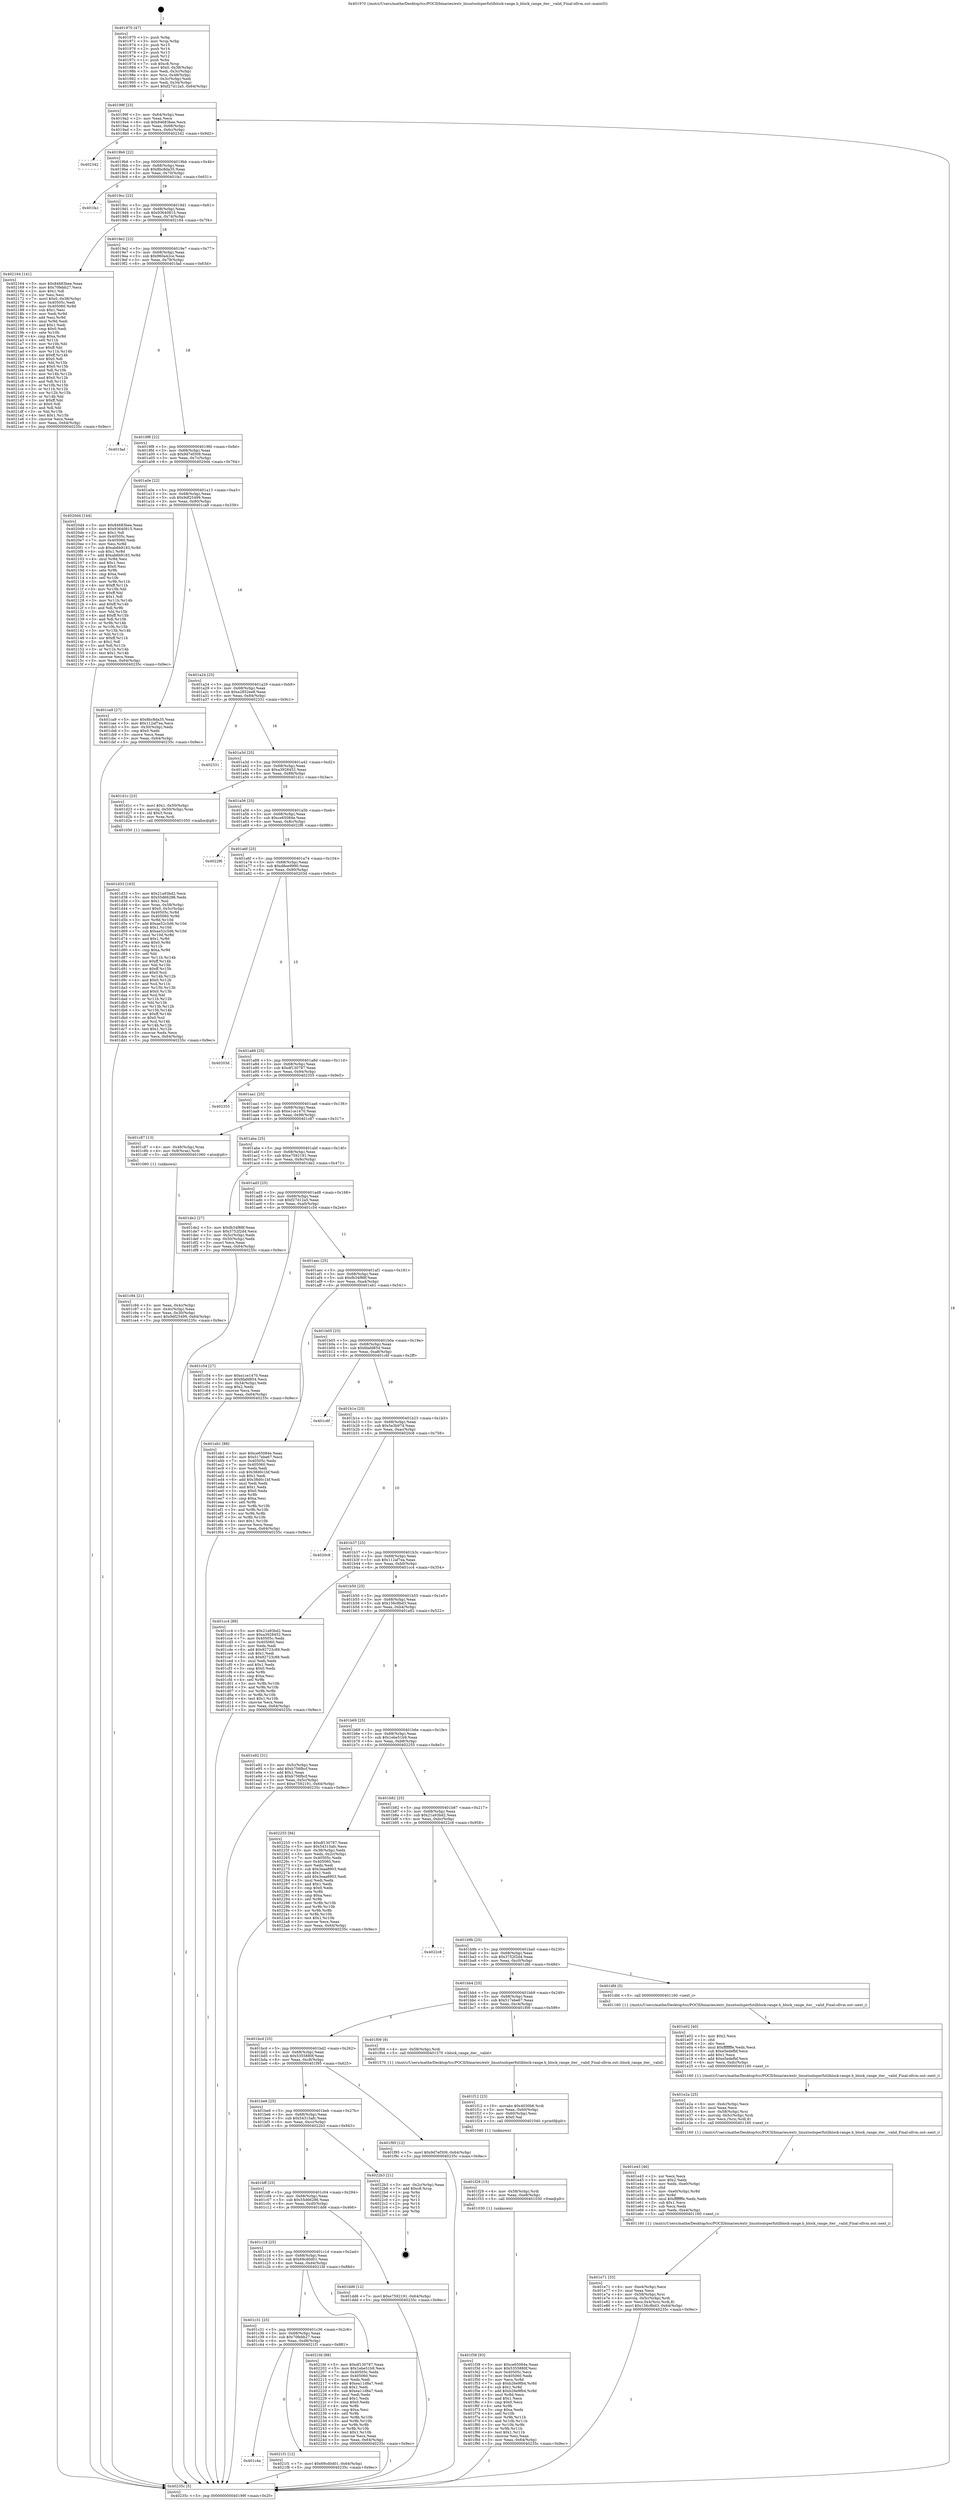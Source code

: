 digraph "0x401970" {
  label = "0x401970 (/mnt/c/Users/mathe/Desktop/tcc/POCII/binaries/extr_linuxtoolsperfutilblock-range.h_block_range_iter__valid_Final-ollvm.out::main(0))"
  labelloc = "t"
  node[shape=record]

  Entry [label="",width=0.3,height=0.3,shape=circle,fillcolor=black,style=filled]
  "0x40199f" [label="{
     0x40199f [23]\l
     | [instrs]\l
     &nbsp;&nbsp;0x40199f \<+3\>: mov -0x64(%rbp),%eax\l
     &nbsp;&nbsp;0x4019a2 \<+2\>: mov %eax,%ecx\l
     &nbsp;&nbsp;0x4019a4 \<+6\>: sub $0x84683bee,%ecx\l
     &nbsp;&nbsp;0x4019aa \<+3\>: mov %eax,-0x68(%rbp)\l
     &nbsp;&nbsp;0x4019ad \<+3\>: mov %ecx,-0x6c(%rbp)\l
     &nbsp;&nbsp;0x4019b0 \<+6\>: je 0000000000402342 \<main+0x9d2\>\l
  }"]
  "0x402342" [label="{
     0x402342\l
  }", style=dashed]
  "0x4019b6" [label="{
     0x4019b6 [22]\l
     | [instrs]\l
     &nbsp;&nbsp;0x4019b6 \<+5\>: jmp 00000000004019bb \<main+0x4b\>\l
     &nbsp;&nbsp;0x4019bb \<+3\>: mov -0x68(%rbp),%eax\l
     &nbsp;&nbsp;0x4019be \<+5\>: sub $0x8bc8da35,%eax\l
     &nbsp;&nbsp;0x4019c3 \<+3\>: mov %eax,-0x70(%rbp)\l
     &nbsp;&nbsp;0x4019c6 \<+6\>: je 0000000000401fa1 \<main+0x631\>\l
  }"]
  Exit [label="",width=0.3,height=0.3,shape=circle,fillcolor=black,style=filled,peripheries=2]
  "0x401fa1" [label="{
     0x401fa1\l
  }", style=dashed]
  "0x4019cc" [label="{
     0x4019cc [22]\l
     | [instrs]\l
     &nbsp;&nbsp;0x4019cc \<+5\>: jmp 00000000004019d1 \<main+0x61\>\l
     &nbsp;&nbsp;0x4019d1 \<+3\>: mov -0x68(%rbp),%eax\l
     &nbsp;&nbsp;0x4019d4 \<+5\>: sub $0x93640815,%eax\l
     &nbsp;&nbsp;0x4019d9 \<+3\>: mov %eax,-0x74(%rbp)\l
     &nbsp;&nbsp;0x4019dc \<+6\>: je 0000000000402164 \<main+0x7f4\>\l
  }"]
  "0x401c4a" [label="{
     0x401c4a\l
  }", style=dashed]
  "0x402164" [label="{
     0x402164 [141]\l
     | [instrs]\l
     &nbsp;&nbsp;0x402164 \<+5\>: mov $0x84683bee,%eax\l
     &nbsp;&nbsp;0x402169 \<+5\>: mov $0x70febb27,%ecx\l
     &nbsp;&nbsp;0x40216e \<+2\>: mov $0x1,%dl\l
     &nbsp;&nbsp;0x402170 \<+2\>: xor %esi,%esi\l
     &nbsp;&nbsp;0x402172 \<+7\>: movl $0x0,-0x38(%rbp)\l
     &nbsp;&nbsp;0x402179 \<+7\>: mov 0x40505c,%edi\l
     &nbsp;&nbsp;0x402180 \<+8\>: mov 0x405060,%r8d\l
     &nbsp;&nbsp;0x402188 \<+3\>: sub $0x1,%esi\l
     &nbsp;&nbsp;0x40218b \<+3\>: mov %edi,%r9d\l
     &nbsp;&nbsp;0x40218e \<+3\>: add %esi,%r9d\l
     &nbsp;&nbsp;0x402191 \<+4\>: imul %r9d,%edi\l
     &nbsp;&nbsp;0x402195 \<+3\>: and $0x1,%edi\l
     &nbsp;&nbsp;0x402198 \<+3\>: cmp $0x0,%edi\l
     &nbsp;&nbsp;0x40219b \<+4\>: sete %r10b\l
     &nbsp;&nbsp;0x40219f \<+4\>: cmp $0xa,%r8d\l
     &nbsp;&nbsp;0x4021a3 \<+4\>: setl %r11b\l
     &nbsp;&nbsp;0x4021a7 \<+3\>: mov %r10b,%bl\l
     &nbsp;&nbsp;0x4021aa \<+3\>: xor $0xff,%bl\l
     &nbsp;&nbsp;0x4021ad \<+3\>: mov %r11b,%r14b\l
     &nbsp;&nbsp;0x4021b0 \<+4\>: xor $0xff,%r14b\l
     &nbsp;&nbsp;0x4021b4 \<+3\>: xor $0x0,%dl\l
     &nbsp;&nbsp;0x4021b7 \<+3\>: mov %bl,%r15b\l
     &nbsp;&nbsp;0x4021ba \<+4\>: and $0x0,%r15b\l
     &nbsp;&nbsp;0x4021be \<+3\>: and %dl,%r10b\l
     &nbsp;&nbsp;0x4021c1 \<+3\>: mov %r14b,%r12b\l
     &nbsp;&nbsp;0x4021c4 \<+4\>: and $0x0,%r12b\l
     &nbsp;&nbsp;0x4021c8 \<+3\>: and %dl,%r11b\l
     &nbsp;&nbsp;0x4021cb \<+3\>: or %r10b,%r15b\l
     &nbsp;&nbsp;0x4021ce \<+3\>: or %r11b,%r12b\l
     &nbsp;&nbsp;0x4021d1 \<+3\>: xor %r12b,%r15b\l
     &nbsp;&nbsp;0x4021d4 \<+3\>: or %r14b,%bl\l
     &nbsp;&nbsp;0x4021d7 \<+3\>: xor $0xff,%bl\l
     &nbsp;&nbsp;0x4021da \<+3\>: or $0x0,%dl\l
     &nbsp;&nbsp;0x4021dd \<+2\>: and %dl,%bl\l
     &nbsp;&nbsp;0x4021df \<+3\>: or %bl,%r15b\l
     &nbsp;&nbsp;0x4021e2 \<+4\>: test $0x1,%r15b\l
     &nbsp;&nbsp;0x4021e6 \<+3\>: cmovne %ecx,%eax\l
     &nbsp;&nbsp;0x4021e9 \<+3\>: mov %eax,-0x64(%rbp)\l
     &nbsp;&nbsp;0x4021ec \<+5\>: jmp 000000000040235c \<main+0x9ec\>\l
  }"]
  "0x4019e2" [label="{
     0x4019e2 [22]\l
     | [instrs]\l
     &nbsp;&nbsp;0x4019e2 \<+5\>: jmp 00000000004019e7 \<main+0x77\>\l
     &nbsp;&nbsp;0x4019e7 \<+3\>: mov -0x68(%rbp),%eax\l
     &nbsp;&nbsp;0x4019ea \<+5\>: sub $0x960a42ce,%eax\l
     &nbsp;&nbsp;0x4019ef \<+3\>: mov %eax,-0x78(%rbp)\l
     &nbsp;&nbsp;0x4019f2 \<+6\>: je 0000000000401fad \<main+0x63d\>\l
  }"]
  "0x4021f1" [label="{
     0x4021f1 [12]\l
     | [instrs]\l
     &nbsp;&nbsp;0x4021f1 \<+7\>: movl $0x69cd0d01,-0x64(%rbp)\l
     &nbsp;&nbsp;0x4021f8 \<+5\>: jmp 000000000040235c \<main+0x9ec\>\l
  }"]
  "0x401fad" [label="{
     0x401fad\l
  }", style=dashed]
  "0x4019f8" [label="{
     0x4019f8 [22]\l
     | [instrs]\l
     &nbsp;&nbsp;0x4019f8 \<+5\>: jmp 00000000004019fd \<main+0x8d\>\l
     &nbsp;&nbsp;0x4019fd \<+3\>: mov -0x68(%rbp),%eax\l
     &nbsp;&nbsp;0x401a00 \<+5\>: sub $0x9d7ef309,%eax\l
     &nbsp;&nbsp;0x401a05 \<+3\>: mov %eax,-0x7c(%rbp)\l
     &nbsp;&nbsp;0x401a08 \<+6\>: je 00000000004020d4 \<main+0x764\>\l
  }"]
  "0x401c31" [label="{
     0x401c31 [25]\l
     | [instrs]\l
     &nbsp;&nbsp;0x401c31 \<+5\>: jmp 0000000000401c36 \<main+0x2c6\>\l
     &nbsp;&nbsp;0x401c36 \<+3\>: mov -0x68(%rbp),%eax\l
     &nbsp;&nbsp;0x401c39 \<+5\>: sub $0x70febb27,%eax\l
     &nbsp;&nbsp;0x401c3e \<+6\>: mov %eax,-0xd8(%rbp)\l
     &nbsp;&nbsp;0x401c44 \<+6\>: je 00000000004021f1 \<main+0x881\>\l
  }"]
  "0x4020d4" [label="{
     0x4020d4 [144]\l
     | [instrs]\l
     &nbsp;&nbsp;0x4020d4 \<+5\>: mov $0x84683bee,%eax\l
     &nbsp;&nbsp;0x4020d9 \<+5\>: mov $0x93640815,%ecx\l
     &nbsp;&nbsp;0x4020de \<+2\>: mov $0x1,%dl\l
     &nbsp;&nbsp;0x4020e0 \<+7\>: mov 0x40505c,%esi\l
     &nbsp;&nbsp;0x4020e7 \<+7\>: mov 0x405060,%edi\l
     &nbsp;&nbsp;0x4020ee \<+3\>: mov %esi,%r8d\l
     &nbsp;&nbsp;0x4020f1 \<+7\>: sub $0xab6b9183,%r8d\l
     &nbsp;&nbsp;0x4020f8 \<+4\>: sub $0x1,%r8d\l
     &nbsp;&nbsp;0x4020fc \<+7\>: add $0xab6b9183,%r8d\l
     &nbsp;&nbsp;0x402103 \<+4\>: imul %r8d,%esi\l
     &nbsp;&nbsp;0x402107 \<+3\>: and $0x1,%esi\l
     &nbsp;&nbsp;0x40210a \<+3\>: cmp $0x0,%esi\l
     &nbsp;&nbsp;0x40210d \<+4\>: sete %r9b\l
     &nbsp;&nbsp;0x402111 \<+3\>: cmp $0xa,%edi\l
     &nbsp;&nbsp;0x402114 \<+4\>: setl %r10b\l
     &nbsp;&nbsp;0x402118 \<+3\>: mov %r9b,%r11b\l
     &nbsp;&nbsp;0x40211b \<+4\>: xor $0xff,%r11b\l
     &nbsp;&nbsp;0x40211f \<+3\>: mov %r10b,%bl\l
     &nbsp;&nbsp;0x402122 \<+3\>: xor $0xff,%bl\l
     &nbsp;&nbsp;0x402125 \<+3\>: xor $0x1,%dl\l
     &nbsp;&nbsp;0x402128 \<+3\>: mov %r11b,%r14b\l
     &nbsp;&nbsp;0x40212b \<+4\>: and $0xff,%r14b\l
     &nbsp;&nbsp;0x40212f \<+3\>: and %dl,%r9b\l
     &nbsp;&nbsp;0x402132 \<+3\>: mov %bl,%r15b\l
     &nbsp;&nbsp;0x402135 \<+4\>: and $0xff,%r15b\l
     &nbsp;&nbsp;0x402139 \<+3\>: and %dl,%r10b\l
     &nbsp;&nbsp;0x40213c \<+3\>: or %r9b,%r14b\l
     &nbsp;&nbsp;0x40213f \<+3\>: or %r10b,%r15b\l
     &nbsp;&nbsp;0x402142 \<+3\>: xor %r15b,%r14b\l
     &nbsp;&nbsp;0x402145 \<+3\>: or %bl,%r11b\l
     &nbsp;&nbsp;0x402148 \<+4\>: xor $0xff,%r11b\l
     &nbsp;&nbsp;0x40214c \<+3\>: or $0x1,%dl\l
     &nbsp;&nbsp;0x40214f \<+3\>: and %dl,%r11b\l
     &nbsp;&nbsp;0x402152 \<+3\>: or %r11b,%r14b\l
     &nbsp;&nbsp;0x402155 \<+4\>: test $0x1,%r14b\l
     &nbsp;&nbsp;0x402159 \<+3\>: cmovne %ecx,%eax\l
     &nbsp;&nbsp;0x40215c \<+3\>: mov %eax,-0x64(%rbp)\l
     &nbsp;&nbsp;0x40215f \<+5\>: jmp 000000000040235c \<main+0x9ec\>\l
  }"]
  "0x401a0e" [label="{
     0x401a0e [22]\l
     | [instrs]\l
     &nbsp;&nbsp;0x401a0e \<+5\>: jmp 0000000000401a13 \<main+0xa3\>\l
     &nbsp;&nbsp;0x401a13 \<+3\>: mov -0x68(%rbp),%eax\l
     &nbsp;&nbsp;0x401a16 \<+5\>: sub $0x9df25499,%eax\l
     &nbsp;&nbsp;0x401a1b \<+3\>: mov %eax,-0x80(%rbp)\l
     &nbsp;&nbsp;0x401a1e \<+6\>: je 0000000000401ca9 \<main+0x339\>\l
  }"]
  "0x4021fd" [label="{
     0x4021fd [88]\l
     | [instrs]\l
     &nbsp;&nbsp;0x4021fd \<+5\>: mov $0xdf130787,%eax\l
     &nbsp;&nbsp;0x402202 \<+5\>: mov $0x1ebe51b9,%ecx\l
     &nbsp;&nbsp;0x402207 \<+7\>: mov 0x40505c,%edx\l
     &nbsp;&nbsp;0x40220e \<+7\>: mov 0x405060,%esi\l
     &nbsp;&nbsp;0x402215 \<+2\>: mov %edx,%edi\l
     &nbsp;&nbsp;0x402217 \<+6\>: add $0xea11d8a7,%edi\l
     &nbsp;&nbsp;0x40221d \<+3\>: sub $0x1,%edi\l
     &nbsp;&nbsp;0x402220 \<+6\>: sub $0xea11d8a7,%edi\l
     &nbsp;&nbsp;0x402226 \<+3\>: imul %edi,%edx\l
     &nbsp;&nbsp;0x402229 \<+3\>: and $0x1,%edx\l
     &nbsp;&nbsp;0x40222c \<+3\>: cmp $0x0,%edx\l
     &nbsp;&nbsp;0x40222f \<+4\>: sete %r8b\l
     &nbsp;&nbsp;0x402233 \<+3\>: cmp $0xa,%esi\l
     &nbsp;&nbsp;0x402236 \<+4\>: setl %r9b\l
     &nbsp;&nbsp;0x40223a \<+3\>: mov %r8b,%r10b\l
     &nbsp;&nbsp;0x40223d \<+3\>: and %r9b,%r10b\l
     &nbsp;&nbsp;0x402240 \<+3\>: xor %r9b,%r8b\l
     &nbsp;&nbsp;0x402243 \<+3\>: or %r8b,%r10b\l
     &nbsp;&nbsp;0x402246 \<+4\>: test $0x1,%r10b\l
     &nbsp;&nbsp;0x40224a \<+3\>: cmovne %ecx,%eax\l
     &nbsp;&nbsp;0x40224d \<+3\>: mov %eax,-0x64(%rbp)\l
     &nbsp;&nbsp;0x402250 \<+5\>: jmp 000000000040235c \<main+0x9ec\>\l
  }"]
  "0x401ca9" [label="{
     0x401ca9 [27]\l
     | [instrs]\l
     &nbsp;&nbsp;0x401ca9 \<+5\>: mov $0x8bc8da35,%eax\l
     &nbsp;&nbsp;0x401cae \<+5\>: mov $0x112af7ea,%ecx\l
     &nbsp;&nbsp;0x401cb3 \<+3\>: mov -0x30(%rbp),%edx\l
     &nbsp;&nbsp;0x401cb6 \<+3\>: cmp $0x0,%edx\l
     &nbsp;&nbsp;0x401cb9 \<+3\>: cmove %ecx,%eax\l
     &nbsp;&nbsp;0x401cbc \<+3\>: mov %eax,-0x64(%rbp)\l
     &nbsp;&nbsp;0x401cbf \<+5\>: jmp 000000000040235c \<main+0x9ec\>\l
  }"]
  "0x401a24" [label="{
     0x401a24 [25]\l
     | [instrs]\l
     &nbsp;&nbsp;0x401a24 \<+5\>: jmp 0000000000401a29 \<main+0xb9\>\l
     &nbsp;&nbsp;0x401a29 \<+3\>: mov -0x68(%rbp),%eax\l
     &nbsp;&nbsp;0x401a2c \<+5\>: sub $0xa2852ee8,%eax\l
     &nbsp;&nbsp;0x401a31 \<+6\>: mov %eax,-0x84(%rbp)\l
     &nbsp;&nbsp;0x401a37 \<+6\>: je 0000000000402331 \<main+0x9c1\>\l
  }"]
  "0x401f38" [label="{
     0x401f38 [93]\l
     | [instrs]\l
     &nbsp;&nbsp;0x401f38 \<+5\>: mov $0xce65084e,%eax\l
     &nbsp;&nbsp;0x401f3d \<+5\>: mov $0x5355880f,%esi\l
     &nbsp;&nbsp;0x401f42 \<+7\>: mov 0x40505c,%ecx\l
     &nbsp;&nbsp;0x401f49 \<+7\>: mov 0x405060,%edx\l
     &nbsp;&nbsp;0x401f50 \<+3\>: mov %ecx,%r8d\l
     &nbsp;&nbsp;0x401f53 \<+7\>: sub $0xb26e9fb4,%r8d\l
     &nbsp;&nbsp;0x401f5a \<+4\>: sub $0x1,%r8d\l
     &nbsp;&nbsp;0x401f5e \<+7\>: add $0xb26e9fb4,%r8d\l
     &nbsp;&nbsp;0x401f65 \<+4\>: imul %r8d,%ecx\l
     &nbsp;&nbsp;0x401f69 \<+3\>: and $0x1,%ecx\l
     &nbsp;&nbsp;0x401f6c \<+3\>: cmp $0x0,%ecx\l
     &nbsp;&nbsp;0x401f6f \<+4\>: sete %r9b\l
     &nbsp;&nbsp;0x401f73 \<+3\>: cmp $0xa,%edx\l
     &nbsp;&nbsp;0x401f76 \<+4\>: setl %r10b\l
     &nbsp;&nbsp;0x401f7a \<+3\>: mov %r9b,%r11b\l
     &nbsp;&nbsp;0x401f7d \<+3\>: and %r10b,%r11b\l
     &nbsp;&nbsp;0x401f80 \<+3\>: xor %r10b,%r9b\l
     &nbsp;&nbsp;0x401f83 \<+3\>: or %r9b,%r11b\l
     &nbsp;&nbsp;0x401f86 \<+4\>: test $0x1,%r11b\l
     &nbsp;&nbsp;0x401f8a \<+3\>: cmovne %esi,%eax\l
     &nbsp;&nbsp;0x401f8d \<+3\>: mov %eax,-0x64(%rbp)\l
     &nbsp;&nbsp;0x401f90 \<+5\>: jmp 000000000040235c \<main+0x9ec\>\l
  }"]
  "0x402331" [label="{
     0x402331\l
  }", style=dashed]
  "0x401a3d" [label="{
     0x401a3d [25]\l
     | [instrs]\l
     &nbsp;&nbsp;0x401a3d \<+5\>: jmp 0000000000401a42 \<main+0xd2\>\l
     &nbsp;&nbsp;0x401a42 \<+3\>: mov -0x68(%rbp),%eax\l
     &nbsp;&nbsp;0x401a45 \<+5\>: sub $0xa3928452,%eax\l
     &nbsp;&nbsp;0x401a4a \<+6\>: mov %eax,-0x88(%rbp)\l
     &nbsp;&nbsp;0x401a50 \<+6\>: je 0000000000401d1c \<main+0x3ac\>\l
  }"]
  "0x401f29" [label="{
     0x401f29 [15]\l
     | [instrs]\l
     &nbsp;&nbsp;0x401f29 \<+4\>: mov -0x58(%rbp),%rdi\l
     &nbsp;&nbsp;0x401f2d \<+6\>: mov %eax,-0xe8(%rbp)\l
     &nbsp;&nbsp;0x401f33 \<+5\>: call 0000000000401030 \<free@plt\>\l
     | [calls]\l
     &nbsp;&nbsp;0x401030 \{1\} (unknown)\l
  }"]
  "0x401d1c" [label="{
     0x401d1c [23]\l
     | [instrs]\l
     &nbsp;&nbsp;0x401d1c \<+7\>: movl $0x1,-0x50(%rbp)\l
     &nbsp;&nbsp;0x401d23 \<+4\>: movslq -0x50(%rbp),%rax\l
     &nbsp;&nbsp;0x401d27 \<+4\>: shl $0x3,%rax\l
     &nbsp;&nbsp;0x401d2b \<+3\>: mov %rax,%rdi\l
     &nbsp;&nbsp;0x401d2e \<+5\>: call 0000000000401050 \<malloc@plt\>\l
     | [calls]\l
     &nbsp;&nbsp;0x401050 \{1\} (unknown)\l
  }"]
  "0x401a56" [label="{
     0x401a56 [25]\l
     | [instrs]\l
     &nbsp;&nbsp;0x401a56 \<+5\>: jmp 0000000000401a5b \<main+0xeb\>\l
     &nbsp;&nbsp;0x401a5b \<+3\>: mov -0x68(%rbp),%eax\l
     &nbsp;&nbsp;0x401a5e \<+5\>: sub $0xce65084e,%eax\l
     &nbsp;&nbsp;0x401a63 \<+6\>: mov %eax,-0x8c(%rbp)\l
     &nbsp;&nbsp;0x401a69 \<+6\>: je 00000000004022f6 \<main+0x986\>\l
  }"]
  "0x401f12" [label="{
     0x401f12 [23]\l
     | [instrs]\l
     &nbsp;&nbsp;0x401f12 \<+10\>: movabs $0x4030b6,%rdi\l
     &nbsp;&nbsp;0x401f1c \<+3\>: mov %eax,-0x60(%rbp)\l
     &nbsp;&nbsp;0x401f1f \<+3\>: mov -0x60(%rbp),%esi\l
     &nbsp;&nbsp;0x401f22 \<+2\>: mov $0x0,%al\l
     &nbsp;&nbsp;0x401f24 \<+5\>: call 0000000000401040 \<printf@plt\>\l
     | [calls]\l
     &nbsp;&nbsp;0x401040 \{1\} (unknown)\l
  }"]
  "0x4022f6" [label="{
     0x4022f6\l
  }", style=dashed]
  "0x401a6f" [label="{
     0x401a6f [25]\l
     | [instrs]\l
     &nbsp;&nbsp;0x401a6f \<+5\>: jmp 0000000000401a74 \<main+0x104\>\l
     &nbsp;&nbsp;0x401a74 \<+3\>: mov -0x68(%rbp),%eax\l
     &nbsp;&nbsp;0x401a77 \<+5\>: sub $0xd8ee9990,%eax\l
     &nbsp;&nbsp;0x401a7c \<+6\>: mov %eax,-0x90(%rbp)\l
     &nbsp;&nbsp;0x401a82 \<+6\>: je 000000000040203d \<main+0x6cd\>\l
  }"]
  "0x401e71" [label="{
     0x401e71 [33]\l
     | [instrs]\l
     &nbsp;&nbsp;0x401e71 \<+6\>: mov -0xe4(%rbp),%ecx\l
     &nbsp;&nbsp;0x401e77 \<+3\>: imul %eax,%ecx\l
     &nbsp;&nbsp;0x401e7a \<+4\>: mov -0x58(%rbp),%rsi\l
     &nbsp;&nbsp;0x401e7e \<+4\>: movslq -0x5c(%rbp),%rdi\l
     &nbsp;&nbsp;0x401e82 \<+4\>: mov %ecx,0x4(%rsi,%rdi,8)\l
     &nbsp;&nbsp;0x401e86 \<+7\>: movl $0x156c8bd3,-0x64(%rbp)\l
     &nbsp;&nbsp;0x401e8d \<+5\>: jmp 000000000040235c \<main+0x9ec\>\l
  }"]
  "0x40203d" [label="{
     0x40203d\l
  }", style=dashed]
  "0x401a88" [label="{
     0x401a88 [25]\l
     | [instrs]\l
     &nbsp;&nbsp;0x401a88 \<+5\>: jmp 0000000000401a8d \<main+0x11d\>\l
     &nbsp;&nbsp;0x401a8d \<+3\>: mov -0x68(%rbp),%eax\l
     &nbsp;&nbsp;0x401a90 \<+5\>: sub $0xdf130787,%eax\l
     &nbsp;&nbsp;0x401a95 \<+6\>: mov %eax,-0x94(%rbp)\l
     &nbsp;&nbsp;0x401a9b \<+6\>: je 0000000000402355 \<main+0x9e5\>\l
  }"]
  "0x401e43" [label="{
     0x401e43 [46]\l
     | [instrs]\l
     &nbsp;&nbsp;0x401e43 \<+2\>: xor %ecx,%ecx\l
     &nbsp;&nbsp;0x401e45 \<+5\>: mov $0x2,%edx\l
     &nbsp;&nbsp;0x401e4a \<+6\>: mov %edx,-0xe0(%rbp)\l
     &nbsp;&nbsp;0x401e50 \<+1\>: cltd\l
     &nbsp;&nbsp;0x401e51 \<+7\>: mov -0xe0(%rbp),%r8d\l
     &nbsp;&nbsp;0x401e58 \<+3\>: idiv %r8d\l
     &nbsp;&nbsp;0x401e5b \<+6\>: imul $0xfffffffe,%edx,%edx\l
     &nbsp;&nbsp;0x401e61 \<+3\>: sub $0x1,%ecx\l
     &nbsp;&nbsp;0x401e64 \<+2\>: sub %ecx,%edx\l
     &nbsp;&nbsp;0x401e66 \<+6\>: mov %edx,-0xe4(%rbp)\l
     &nbsp;&nbsp;0x401e6c \<+5\>: call 0000000000401160 \<next_i\>\l
     | [calls]\l
     &nbsp;&nbsp;0x401160 \{1\} (/mnt/c/Users/mathe/Desktop/tcc/POCII/binaries/extr_linuxtoolsperfutilblock-range.h_block_range_iter__valid_Final-ollvm.out::next_i)\l
  }"]
  "0x402355" [label="{
     0x402355\l
  }", style=dashed]
  "0x401aa1" [label="{
     0x401aa1 [25]\l
     | [instrs]\l
     &nbsp;&nbsp;0x401aa1 \<+5\>: jmp 0000000000401aa6 \<main+0x136\>\l
     &nbsp;&nbsp;0x401aa6 \<+3\>: mov -0x68(%rbp),%eax\l
     &nbsp;&nbsp;0x401aa9 \<+5\>: sub $0xe1ce1470,%eax\l
     &nbsp;&nbsp;0x401aae \<+6\>: mov %eax,-0x98(%rbp)\l
     &nbsp;&nbsp;0x401ab4 \<+6\>: je 0000000000401c87 \<main+0x317\>\l
  }"]
  "0x401e2a" [label="{
     0x401e2a [25]\l
     | [instrs]\l
     &nbsp;&nbsp;0x401e2a \<+6\>: mov -0xdc(%rbp),%ecx\l
     &nbsp;&nbsp;0x401e30 \<+3\>: imul %eax,%ecx\l
     &nbsp;&nbsp;0x401e33 \<+4\>: mov -0x58(%rbp),%rsi\l
     &nbsp;&nbsp;0x401e37 \<+4\>: movslq -0x5c(%rbp),%rdi\l
     &nbsp;&nbsp;0x401e3b \<+3\>: mov %ecx,(%rsi,%rdi,8)\l
     &nbsp;&nbsp;0x401e3e \<+5\>: call 0000000000401160 \<next_i\>\l
     | [calls]\l
     &nbsp;&nbsp;0x401160 \{1\} (/mnt/c/Users/mathe/Desktop/tcc/POCII/binaries/extr_linuxtoolsperfutilblock-range.h_block_range_iter__valid_Final-ollvm.out::next_i)\l
  }"]
  "0x401c87" [label="{
     0x401c87 [13]\l
     | [instrs]\l
     &nbsp;&nbsp;0x401c87 \<+4\>: mov -0x48(%rbp),%rax\l
     &nbsp;&nbsp;0x401c8b \<+4\>: mov 0x8(%rax),%rdi\l
     &nbsp;&nbsp;0x401c8f \<+5\>: call 0000000000401060 \<atoi@plt\>\l
     | [calls]\l
     &nbsp;&nbsp;0x401060 \{1\} (unknown)\l
  }"]
  "0x401aba" [label="{
     0x401aba [25]\l
     | [instrs]\l
     &nbsp;&nbsp;0x401aba \<+5\>: jmp 0000000000401abf \<main+0x14f\>\l
     &nbsp;&nbsp;0x401abf \<+3\>: mov -0x68(%rbp),%eax\l
     &nbsp;&nbsp;0x401ac2 \<+5\>: sub $0xe7592191,%eax\l
     &nbsp;&nbsp;0x401ac7 \<+6\>: mov %eax,-0x9c(%rbp)\l
     &nbsp;&nbsp;0x401acd \<+6\>: je 0000000000401de2 \<main+0x472\>\l
  }"]
  "0x401e02" [label="{
     0x401e02 [40]\l
     | [instrs]\l
     &nbsp;&nbsp;0x401e02 \<+5\>: mov $0x2,%ecx\l
     &nbsp;&nbsp;0x401e07 \<+1\>: cltd\l
     &nbsp;&nbsp;0x401e08 \<+2\>: idiv %ecx\l
     &nbsp;&nbsp;0x401e0a \<+6\>: imul $0xfffffffe,%edx,%ecx\l
     &nbsp;&nbsp;0x401e10 \<+6\>: sub $0xe5edefbf,%ecx\l
     &nbsp;&nbsp;0x401e16 \<+3\>: add $0x1,%ecx\l
     &nbsp;&nbsp;0x401e19 \<+6\>: add $0xe5edefbf,%ecx\l
     &nbsp;&nbsp;0x401e1f \<+6\>: mov %ecx,-0xdc(%rbp)\l
     &nbsp;&nbsp;0x401e25 \<+5\>: call 0000000000401160 \<next_i\>\l
     | [calls]\l
     &nbsp;&nbsp;0x401160 \{1\} (/mnt/c/Users/mathe/Desktop/tcc/POCII/binaries/extr_linuxtoolsperfutilblock-range.h_block_range_iter__valid_Final-ollvm.out::next_i)\l
  }"]
  "0x401de2" [label="{
     0x401de2 [27]\l
     | [instrs]\l
     &nbsp;&nbsp;0x401de2 \<+5\>: mov $0xfb34f88f,%eax\l
     &nbsp;&nbsp;0x401de7 \<+5\>: mov $0x3752f2d4,%ecx\l
     &nbsp;&nbsp;0x401dec \<+3\>: mov -0x5c(%rbp),%edx\l
     &nbsp;&nbsp;0x401def \<+3\>: cmp -0x50(%rbp),%edx\l
     &nbsp;&nbsp;0x401df2 \<+3\>: cmovl %ecx,%eax\l
     &nbsp;&nbsp;0x401df5 \<+3\>: mov %eax,-0x64(%rbp)\l
     &nbsp;&nbsp;0x401df8 \<+5\>: jmp 000000000040235c \<main+0x9ec\>\l
  }"]
  "0x401ad3" [label="{
     0x401ad3 [25]\l
     | [instrs]\l
     &nbsp;&nbsp;0x401ad3 \<+5\>: jmp 0000000000401ad8 \<main+0x168\>\l
     &nbsp;&nbsp;0x401ad8 \<+3\>: mov -0x68(%rbp),%eax\l
     &nbsp;&nbsp;0x401adb \<+5\>: sub $0xf27d12a5,%eax\l
     &nbsp;&nbsp;0x401ae0 \<+6\>: mov %eax,-0xa0(%rbp)\l
     &nbsp;&nbsp;0x401ae6 \<+6\>: je 0000000000401c54 \<main+0x2e4\>\l
  }"]
  "0x401c18" [label="{
     0x401c18 [25]\l
     | [instrs]\l
     &nbsp;&nbsp;0x401c18 \<+5\>: jmp 0000000000401c1d \<main+0x2ad\>\l
     &nbsp;&nbsp;0x401c1d \<+3\>: mov -0x68(%rbp),%eax\l
     &nbsp;&nbsp;0x401c20 \<+5\>: sub $0x69cd0d01,%eax\l
     &nbsp;&nbsp;0x401c25 \<+6\>: mov %eax,-0xd4(%rbp)\l
     &nbsp;&nbsp;0x401c2b \<+6\>: je 00000000004021fd \<main+0x88d\>\l
  }"]
  "0x401c54" [label="{
     0x401c54 [27]\l
     | [instrs]\l
     &nbsp;&nbsp;0x401c54 \<+5\>: mov $0xe1ce1470,%eax\l
     &nbsp;&nbsp;0x401c59 \<+5\>: mov $0xfdafd854,%ecx\l
     &nbsp;&nbsp;0x401c5e \<+3\>: mov -0x34(%rbp),%edx\l
     &nbsp;&nbsp;0x401c61 \<+3\>: cmp $0x2,%edx\l
     &nbsp;&nbsp;0x401c64 \<+3\>: cmovne %ecx,%eax\l
     &nbsp;&nbsp;0x401c67 \<+3\>: mov %eax,-0x64(%rbp)\l
     &nbsp;&nbsp;0x401c6a \<+5\>: jmp 000000000040235c \<main+0x9ec\>\l
  }"]
  "0x401aec" [label="{
     0x401aec [25]\l
     | [instrs]\l
     &nbsp;&nbsp;0x401aec \<+5\>: jmp 0000000000401af1 \<main+0x181\>\l
     &nbsp;&nbsp;0x401af1 \<+3\>: mov -0x68(%rbp),%eax\l
     &nbsp;&nbsp;0x401af4 \<+5\>: sub $0xfb34f88f,%eax\l
     &nbsp;&nbsp;0x401af9 \<+6\>: mov %eax,-0xa4(%rbp)\l
     &nbsp;&nbsp;0x401aff \<+6\>: je 0000000000401eb1 \<main+0x541\>\l
  }"]
  "0x40235c" [label="{
     0x40235c [5]\l
     | [instrs]\l
     &nbsp;&nbsp;0x40235c \<+5\>: jmp 000000000040199f \<main+0x2f\>\l
  }"]
  "0x401970" [label="{
     0x401970 [47]\l
     | [instrs]\l
     &nbsp;&nbsp;0x401970 \<+1\>: push %rbp\l
     &nbsp;&nbsp;0x401971 \<+3\>: mov %rsp,%rbp\l
     &nbsp;&nbsp;0x401974 \<+2\>: push %r15\l
     &nbsp;&nbsp;0x401976 \<+2\>: push %r14\l
     &nbsp;&nbsp;0x401978 \<+2\>: push %r13\l
     &nbsp;&nbsp;0x40197a \<+2\>: push %r12\l
     &nbsp;&nbsp;0x40197c \<+1\>: push %rbx\l
     &nbsp;&nbsp;0x40197d \<+7\>: sub $0xc8,%rsp\l
     &nbsp;&nbsp;0x401984 \<+7\>: movl $0x0,-0x38(%rbp)\l
     &nbsp;&nbsp;0x40198b \<+3\>: mov %edi,-0x3c(%rbp)\l
     &nbsp;&nbsp;0x40198e \<+4\>: mov %rsi,-0x48(%rbp)\l
     &nbsp;&nbsp;0x401992 \<+3\>: mov -0x3c(%rbp),%edi\l
     &nbsp;&nbsp;0x401995 \<+3\>: mov %edi,-0x34(%rbp)\l
     &nbsp;&nbsp;0x401998 \<+7\>: movl $0xf27d12a5,-0x64(%rbp)\l
  }"]
  "0x401c94" [label="{
     0x401c94 [21]\l
     | [instrs]\l
     &nbsp;&nbsp;0x401c94 \<+3\>: mov %eax,-0x4c(%rbp)\l
     &nbsp;&nbsp;0x401c97 \<+3\>: mov -0x4c(%rbp),%eax\l
     &nbsp;&nbsp;0x401c9a \<+3\>: mov %eax,-0x30(%rbp)\l
     &nbsp;&nbsp;0x401c9d \<+7\>: movl $0x9df25499,-0x64(%rbp)\l
     &nbsp;&nbsp;0x401ca4 \<+5\>: jmp 000000000040235c \<main+0x9ec\>\l
  }"]
  "0x401dd6" [label="{
     0x401dd6 [12]\l
     | [instrs]\l
     &nbsp;&nbsp;0x401dd6 \<+7\>: movl $0xe7592191,-0x64(%rbp)\l
     &nbsp;&nbsp;0x401ddd \<+5\>: jmp 000000000040235c \<main+0x9ec\>\l
  }"]
  "0x401eb1" [label="{
     0x401eb1 [88]\l
     | [instrs]\l
     &nbsp;&nbsp;0x401eb1 \<+5\>: mov $0xce65084e,%eax\l
     &nbsp;&nbsp;0x401eb6 \<+5\>: mov $0x517ebe67,%ecx\l
     &nbsp;&nbsp;0x401ebb \<+7\>: mov 0x40505c,%edx\l
     &nbsp;&nbsp;0x401ec2 \<+7\>: mov 0x405060,%esi\l
     &nbsp;&nbsp;0x401ec9 \<+2\>: mov %edx,%edi\l
     &nbsp;&nbsp;0x401ecb \<+6\>: sub $0x38d0c1bf,%edi\l
     &nbsp;&nbsp;0x401ed1 \<+3\>: sub $0x1,%edi\l
     &nbsp;&nbsp;0x401ed4 \<+6\>: add $0x38d0c1bf,%edi\l
     &nbsp;&nbsp;0x401eda \<+3\>: imul %edi,%edx\l
     &nbsp;&nbsp;0x401edd \<+3\>: and $0x1,%edx\l
     &nbsp;&nbsp;0x401ee0 \<+3\>: cmp $0x0,%edx\l
     &nbsp;&nbsp;0x401ee3 \<+4\>: sete %r8b\l
     &nbsp;&nbsp;0x401ee7 \<+3\>: cmp $0xa,%esi\l
     &nbsp;&nbsp;0x401eea \<+4\>: setl %r9b\l
     &nbsp;&nbsp;0x401eee \<+3\>: mov %r8b,%r10b\l
     &nbsp;&nbsp;0x401ef1 \<+3\>: and %r9b,%r10b\l
     &nbsp;&nbsp;0x401ef4 \<+3\>: xor %r9b,%r8b\l
     &nbsp;&nbsp;0x401ef7 \<+3\>: or %r8b,%r10b\l
     &nbsp;&nbsp;0x401efa \<+4\>: test $0x1,%r10b\l
     &nbsp;&nbsp;0x401efe \<+3\>: cmovne %ecx,%eax\l
     &nbsp;&nbsp;0x401f01 \<+3\>: mov %eax,-0x64(%rbp)\l
     &nbsp;&nbsp;0x401f04 \<+5\>: jmp 000000000040235c \<main+0x9ec\>\l
  }"]
  "0x401b05" [label="{
     0x401b05 [25]\l
     | [instrs]\l
     &nbsp;&nbsp;0x401b05 \<+5\>: jmp 0000000000401b0a \<main+0x19a\>\l
     &nbsp;&nbsp;0x401b0a \<+3\>: mov -0x68(%rbp),%eax\l
     &nbsp;&nbsp;0x401b0d \<+5\>: sub $0xfdafd854,%eax\l
     &nbsp;&nbsp;0x401b12 \<+6\>: mov %eax,-0xa8(%rbp)\l
     &nbsp;&nbsp;0x401b18 \<+6\>: je 0000000000401c6f \<main+0x2ff\>\l
  }"]
  "0x401bff" [label="{
     0x401bff [25]\l
     | [instrs]\l
     &nbsp;&nbsp;0x401bff \<+5\>: jmp 0000000000401c04 \<main+0x294\>\l
     &nbsp;&nbsp;0x401c04 \<+3\>: mov -0x68(%rbp),%eax\l
     &nbsp;&nbsp;0x401c07 \<+5\>: sub $0x55d66286,%eax\l
     &nbsp;&nbsp;0x401c0c \<+6\>: mov %eax,-0xd0(%rbp)\l
     &nbsp;&nbsp;0x401c12 \<+6\>: je 0000000000401dd6 \<main+0x466\>\l
  }"]
  "0x401c6f" [label="{
     0x401c6f\l
  }", style=dashed]
  "0x401b1e" [label="{
     0x401b1e [25]\l
     | [instrs]\l
     &nbsp;&nbsp;0x401b1e \<+5\>: jmp 0000000000401b23 \<main+0x1b3\>\l
     &nbsp;&nbsp;0x401b23 \<+3\>: mov -0x68(%rbp),%eax\l
     &nbsp;&nbsp;0x401b26 \<+5\>: sub $0x5e3b974,%eax\l
     &nbsp;&nbsp;0x401b2b \<+6\>: mov %eax,-0xac(%rbp)\l
     &nbsp;&nbsp;0x401b31 \<+6\>: je 00000000004020c8 \<main+0x758\>\l
  }"]
  "0x4022b3" [label="{
     0x4022b3 [21]\l
     | [instrs]\l
     &nbsp;&nbsp;0x4022b3 \<+3\>: mov -0x2c(%rbp),%eax\l
     &nbsp;&nbsp;0x4022b6 \<+7\>: add $0xc8,%rsp\l
     &nbsp;&nbsp;0x4022bd \<+1\>: pop %rbx\l
     &nbsp;&nbsp;0x4022be \<+2\>: pop %r12\l
     &nbsp;&nbsp;0x4022c0 \<+2\>: pop %r13\l
     &nbsp;&nbsp;0x4022c2 \<+2\>: pop %r14\l
     &nbsp;&nbsp;0x4022c4 \<+2\>: pop %r15\l
     &nbsp;&nbsp;0x4022c6 \<+1\>: pop %rbp\l
     &nbsp;&nbsp;0x4022c7 \<+1\>: ret\l
  }"]
  "0x4020c8" [label="{
     0x4020c8\l
  }", style=dashed]
  "0x401b37" [label="{
     0x401b37 [25]\l
     | [instrs]\l
     &nbsp;&nbsp;0x401b37 \<+5\>: jmp 0000000000401b3c \<main+0x1cc\>\l
     &nbsp;&nbsp;0x401b3c \<+3\>: mov -0x68(%rbp),%eax\l
     &nbsp;&nbsp;0x401b3f \<+5\>: sub $0x112af7ea,%eax\l
     &nbsp;&nbsp;0x401b44 \<+6\>: mov %eax,-0xb0(%rbp)\l
     &nbsp;&nbsp;0x401b4a \<+6\>: je 0000000000401cc4 \<main+0x354\>\l
  }"]
  "0x401be6" [label="{
     0x401be6 [25]\l
     | [instrs]\l
     &nbsp;&nbsp;0x401be6 \<+5\>: jmp 0000000000401beb \<main+0x27b\>\l
     &nbsp;&nbsp;0x401beb \<+3\>: mov -0x68(%rbp),%eax\l
     &nbsp;&nbsp;0x401bee \<+5\>: sub $0x54315afc,%eax\l
     &nbsp;&nbsp;0x401bf3 \<+6\>: mov %eax,-0xcc(%rbp)\l
     &nbsp;&nbsp;0x401bf9 \<+6\>: je 00000000004022b3 \<main+0x943\>\l
  }"]
  "0x401cc4" [label="{
     0x401cc4 [88]\l
     | [instrs]\l
     &nbsp;&nbsp;0x401cc4 \<+5\>: mov $0x21a93bd2,%eax\l
     &nbsp;&nbsp;0x401cc9 \<+5\>: mov $0xa3928452,%ecx\l
     &nbsp;&nbsp;0x401cce \<+7\>: mov 0x40505c,%edx\l
     &nbsp;&nbsp;0x401cd5 \<+7\>: mov 0x405060,%esi\l
     &nbsp;&nbsp;0x401cdc \<+2\>: mov %edx,%edi\l
     &nbsp;&nbsp;0x401cde \<+6\>: add $0x92723c89,%edi\l
     &nbsp;&nbsp;0x401ce4 \<+3\>: sub $0x1,%edi\l
     &nbsp;&nbsp;0x401ce7 \<+6\>: sub $0x92723c89,%edi\l
     &nbsp;&nbsp;0x401ced \<+3\>: imul %edi,%edx\l
     &nbsp;&nbsp;0x401cf0 \<+3\>: and $0x1,%edx\l
     &nbsp;&nbsp;0x401cf3 \<+3\>: cmp $0x0,%edx\l
     &nbsp;&nbsp;0x401cf6 \<+4\>: sete %r8b\l
     &nbsp;&nbsp;0x401cfa \<+3\>: cmp $0xa,%esi\l
     &nbsp;&nbsp;0x401cfd \<+4\>: setl %r9b\l
     &nbsp;&nbsp;0x401d01 \<+3\>: mov %r8b,%r10b\l
     &nbsp;&nbsp;0x401d04 \<+3\>: and %r9b,%r10b\l
     &nbsp;&nbsp;0x401d07 \<+3\>: xor %r9b,%r8b\l
     &nbsp;&nbsp;0x401d0a \<+3\>: or %r8b,%r10b\l
     &nbsp;&nbsp;0x401d0d \<+4\>: test $0x1,%r10b\l
     &nbsp;&nbsp;0x401d11 \<+3\>: cmovne %ecx,%eax\l
     &nbsp;&nbsp;0x401d14 \<+3\>: mov %eax,-0x64(%rbp)\l
     &nbsp;&nbsp;0x401d17 \<+5\>: jmp 000000000040235c \<main+0x9ec\>\l
  }"]
  "0x401b50" [label="{
     0x401b50 [25]\l
     | [instrs]\l
     &nbsp;&nbsp;0x401b50 \<+5\>: jmp 0000000000401b55 \<main+0x1e5\>\l
     &nbsp;&nbsp;0x401b55 \<+3\>: mov -0x68(%rbp),%eax\l
     &nbsp;&nbsp;0x401b58 \<+5\>: sub $0x156c8bd3,%eax\l
     &nbsp;&nbsp;0x401b5d \<+6\>: mov %eax,-0xb4(%rbp)\l
     &nbsp;&nbsp;0x401b63 \<+6\>: je 0000000000401e92 \<main+0x522\>\l
  }"]
  "0x401d33" [label="{
     0x401d33 [163]\l
     | [instrs]\l
     &nbsp;&nbsp;0x401d33 \<+5\>: mov $0x21a93bd2,%ecx\l
     &nbsp;&nbsp;0x401d38 \<+5\>: mov $0x55d66286,%edx\l
     &nbsp;&nbsp;0x401d3d \<+3\>: mov $0x1,%sil\l
     &nbsp;&nbsp;0x401d40 \<+4\>: mov %rax,-0x58(%rbp)\l
     &nbsp;&nbsp;0x401d44 \<+7\>: movl $0x0,-0x5c(%rbp)\l
     &nbsp;&nbsp;0x401d4b \<+8\>: mov 0x40505c,%r8d\l
     &nbsp;&nbsp;0x401d53 \<+8\>: mov 0x405060,%r9d\l
     &nbsp;&nbsp;0x401d5b \<+3\>: mov %r8d,%r10d\l
     &nbsp;&nbsp;0x401d5e \<+7\>: add $0xae52c5d6,%r10d\l
     &nbsp;&nbsp;0x401d65 \<+4\>: sub $0x1,%r10d\l
     &nbsp;&nbsp;0x401d69 \<+7\>: sub $0xae52c5d6,%r10d\l
     &nbsp;&nbsp;0x401d70 \<+4\>: imul %r10d,%r8d\l
     &nbsp;&nbsp;0x401d74 \<+4\>: and $0x1,%r8d\l
     &nbsp;&nbsp;0x401d78 \<+4\>: cmp $0x0,%r8d\l
     &nbsp;&nbsp;0x401d7c \<+4\>: sete %r11b\l
     &nbsp;&nbsp;0x401d80 \<+4\>: cmp $0xa,%r9d\l
     &nbsp;&nbsp;0x401d84 \<+3\>: setl %bl\l
     &nbsp;&nbsp;0x401d87 \<+3\>: mov %r11b,%r14b\l
     &nbsp;&nbsp;0x401d8a \<+4\>: xor $0xff,%r14b\l
     &nbsp;&nbsp;0x401d8e \<+3\>: mov %bl,%r15b\l
     &nbsp;&nbsp;0x401d91 \<+4\>: xor $0xff,%r15b\l
     &nbsp;&nbsp;0x401d95 \<+4\>: xor $0x0,%sil\l
     &nbsp;&nbsp;0x401d99 \<+3\>: mov %r14b,%r12b\l
     &nbsp;&nbsp;0x401d9c \<+4\>: and $0x0,%r12b\l
     &nbsp;&nbsp;0x401da0 \<+3\>: and %sil,%r11b\l
     &nbsp;&nbsp;0x401da3 \<+3\>: mov %r15b,%r13b\l
     &nbsp;&nbsp;0x401da6 \<+4\>: and $0x0,%r13b\l
     &nbsp;&nbsp;0x401daa \<+3\>: and %sil,%bl\l
     &nbsp;&nbsp;0x401dad \<+3\>: or %r11b,%r12b\l
     &nbsp;&nbsp;0x401db0 \<+3\>: or %bl,%r13b\l
     &nbsp;&nbsp;0x401db3 \<+3\>: xor %r13b,%r12b\l
     &nbsp;&nbsp;0x401db6 \<+3\>: or %r15b,%r14b\l
     &nbsp;&nbsp;0x401db9 \<+4\>: xor $0xff,%r14b\l
     &nbsp;&nbsp;0x401dbd \<+4\>: or $0x0,%sil\l
     &nbsp;&nbsp;0x401dc1 \<+3\>: and %sil,%r14b\l
     &nbsp;&nbsp;0x401dc4 \<+3\>: or %r14b,%r12b\l
     &nbsp;&nbsp;0x401dc7 \<+4\>: test $0x1,%r12b\l
     &nbsp;&nbsp;0x401dcb \<+3\>: cmovne %edx,%ecx\l
     &nbsp;&nbsp;0x401dce \<+3\>: mov %ecx,-0x64(%rbp)\l
     &nbsp;&nbsp;0x401dd1 \<+5\>: jmp 000000000040235c \<main+0x9ec\>\l
  }"]
  "0x401f95" [label="{
     0x401f95 [12]\l
     | [instrs]\l
     &nbsp;&nbsp;0x401f95 \<+7\>: movl $0x9d7ef309,-0x64(%rbp)\l
     &nbsp;&nbsp;0x401f9c \<+5\>: jmp 000000000040235c \<main+0x9ec\>\l
  }"]
  "0x401e92" [label="{
     0x401e92 [31]\l
     | [instrs]\l
     &nbsp;&nbsp;0x401e92 \<+3\>: mov -0x5c(%rbp),%eax\l
     &nbsp;&nbsp;0x401e95 \<+5\>: add $0xb756fbcf,%eax\l
     &nbsp;&nbsp;0x401e9a \<+3\>: add $0x1,%eax\l
     &nbsp;&nbsp;0x401e9d \<+5\>: sub $0xb756fbcf,%eax\l
     &nbsp;&nbsp;0x401ea2 \<+3\>: mov %eax,-0x5c(%rbp)\l
     &nbsp;&nbsp;0x401ea5 \<+7\>: movl $0xe7592191,-0x64(%rbp)\l
     &nbsp;&nbsp;0x401eac \<+5\>: jmp 000000000040235c \<main+0x9ec\>\l
  }"]
  "0x401b69" [label="{
     0x401b69 [25]\l
     | [instrs]\l
     &nbsp;&nbsp;0x401b69 \<+5\>: jmp 0000000000401b6e \<main+0x1fe\>\l
     &nbsp;&nbsp;0x401b6e \<+3\>: mov -0x68(%rbp),%eax\l
     &nbsp;&nbsp;0x401b71 \<+5\>: sub $0x1ebe51b9,%eax\l
     &nbsp;&nbsp;0x401b76 \<+6\>: mov %eax,-0xb8(%rbp)\l
     &nbsp;&nbsp;0x401b7c \<+6\>: je 0000000000402255 \<main+0x8e5\>\l
  }"]
  "0x401bcd" [label="{
     0x401bcd [25]\l
     | [instrs]\l
     &nbsp;&nbsp;0x401bcd \<+5\>: jmp 0000000000401bd2 \<main+0x262\>\l
     &nbsp;&nbsp;0x401bd2 \<+3\>: mov -0x68(%rbp),%eax\l
     &nbsp;&nbsp;0x401bd5 \<+5\>: sub $0x5355880f,%eax\l
     &nbsp;&nbsp;0x401bda \<+6\>: mov %eax,-0xc8(%rbp)\l
     &nbsp;&nbsp;0x401be0 \<+6\>: je 0000000000401f95 \<main+0x625\>\l
  }"]
  "0x402255" [label="{
     0x402255 [94]\l
     | [instrs]\l
     &nbsp;&nbsp;0x402255 \<+5\>: mov $0xdf130787,%eax\l
     &nbsp;&nbsp;0x40225a \<+5\>: mov $0x54315afc,%ecx\l
     &nbsp;&nbsp;0x40225f \<+3\>: mov -0x38(%rbp),%edx\l
     &nbsp;&nbsp;0x402262 \<+3\>: mov %edx,-0x2c(%rbp)\l
     &nbsp;&nbsp;0x402265 \<+7\>: mov 0x40505c,%edx\l
     &nbsp;&nbsp;0x40226c \<+7\>: mov 0x405060,%esi\l
     &nbsp;&nbsp;0x402273 \<+2\>: mov %edx,%edi\l
     &nbsp;&nbsp;0x402275 \<+6\>: sub $0x3eaa8903,%edi\l
     &nbsp;&nbsp;0x40227b \<+3\>: sub $0x1,%edi\l
     &nbsp;&nbsp;0x40227e \<+6\>: add $0x3eaa8903,%edi\l
     &nbsp;&nbsp;0x402284 \<+3\>: imul %edi,%edx\l
     &nbsp;&nbsp;0x402287 \<+3\>: and $0x1,%edx\l
     &nbsp;&nbsp;0x40228a \<+3\>: cmp $0x0,%edx\l
     &nbsp;&nbsp;0x40228d \<+4\>: sete %r8b\l
     &nbsp;&nbsp;0x402291 \<+3\>: cmp $0xa,%esi\l
     &nbsp;&nbsp;0x402294 \<+4\>: setl %r9b\l
     &nbsp;&nbsp;0x402298 \<+3\>: mov %r8b,%r10b\l
     &nbsp;&nbsp;0x40229b \<+3\>: and %r9b,%r10b\l
     &nbsp;&nbsp;0x40229e \<+3\>: xor %r9b,%r8b\l
     &nbsp;&nbsp;0x4022a1 \<+3\>: or %r8b,%r10b\l
     &nbsp;&nbsp;0x4022a4 \<+4\>: test $0x1,%r10b\l
     &nbsp;&nbsp;0x4022a8 \<+3\>: cmovne %ecx,%eax\l
     &nbsp;&nbsp;0x4022ab \<+3\>: mov %eax,-0x64(%rbp)\l
     &nbsp;&nbsp;0x4022ae \<+5\>: jmp 000000000040235c \<main+0x9ec\>\l
  }"]
  "0x401b82" [label="{
     0x401b82 [25]\l
     | [instrs]\l
     &nbsp;&nbsp;0x401b82 \<+5\>: jmp 0000000000401b87 \<main+0x217\>\l
     &nbsp;&nbsp;0x401b87 \<+3\>: mov -0x68(%rbp),%eax\l
     &nbsp;&nbsp;0x401b8a \<+5\>: sub $0x21a93bd2,%eax\l
     &nbsp;&nbsp;0x401b8f \<+6\>: mov %eax,-0xbc(%rbp)\l
     &nbsp;&nbsp;0x401b95 \<+6\>: je 00000000004022c8 \<main+0x958\>\l
  }"]
  "0x401f09" [label="{
     0x401f09 [9]\l
     | [instrs]\l
     &nbsp;&nbsp;0x401f09 \<+4\>: mov -0x58(%rbp),%rdi\l
     &nbsp;&nbsp;0x401f0d \<+5\>: call 0000000000401570 \<block_range_iter__valid\>\l
     | [calls]\l
     &nbsp;&nbsp;0x401570 \{1\} (/mnt/c/Users/mathe/Desktop/tcc/POCII/binaries/extr_linuxtoolsperfutilblock-range.h_block_range_iter__valid_Final-ollvm.out::block_range_iter__valid)\l
  }"]
  "0x4022c8" [label="{
     0x4022c8\l
  }", style=dashed]
  "0x401b9b" [label="{
     0x401b9b [25]\l
     | [instrs]\l
     &nbsp;&nbsp;0x401b9b \<+5\>: jmp 0000000000401ba0 \<main+0x230\>\l
     &nbsp;&nbsp;0x401ba0 \<+3\>: mov -0x68(%rbp),%eax\l
     &nbsp;&nbsp;0x401ba3 \<+5\>: sub $0x3752f2d4,%eax\l
     &nbsp;&nbsp;0x401ba8 \<+6\>: mov %eax,-0xc0(%rbp)\l
     &nbsp;&nbsp;0x401bae \<+6\>: je 0000000000401dfd \<main+0x48d\>\l
  }"]
  "0x401bb4" [label="{
     0x401bb4 [25]\l
     | [instrs]\l
     &nbsp;&nbsp;0x401bb4 \<+5\>: jmp 0000000000401bb9 \<main+0x249\>\l
     &nbsp;&nbsp;0x401bb9 \<+3\>: mov -0x68(%rbp),%eax\l
     &nbsp;&nbsp;0x401bbc \<+5\>: sub $0x517ebe67,%eax\l
     &nbsp;&nbsp;0x401bc1 \<+6\>: mov %eax,-0xc4(%rbp)\l
     &nbsp;&nbsp;0x401bc7 \<+6\>: je 0000000000401f09 \<main+0x599\>\l
  }"]
  "0x401dfd" [label="{
     0x401dfd [5]\l
     | [instrs]\l
     &nbsp;&nbsp;0x401dfd \<+5\>: call 0000000000401160 \<next_i\>\l
     | [calls]\l
     &nbsp;&nbsp;0x401160 \{1\} (/mnt/c/Users/mathe/Desktop/tcc/POCII/binaries/extr_linuxtoolsperfutilblock-range.h_block_range_iter__valid_Final-ollvm.out::next_i)\l
  }"]
  Entry -> "0x401970" [label=" 1"]
  "0x40199f" -> "0x402342" [label=" 0"]
  "0x40199f" -> "0x4019b6" [label=" 19"]
  "0x4022b3" -> Exit [label=" 1"]
  "0x4019b6" -> "0x401fa1" [label=" 0"]
  "0x4019b6" -> "0x4019cc" [label=" 19"]
  "0x402255" -> "0x40235c" [label=" 1"]
  "0x4019cc" -> "0x402164" [label=" 1"]
  "0x4019cc" -> "0x4019e2" [label=" 18"]
  "0x4021fd" -> "0x40235c" [label=" 1"]
  "0x4019e2" -> "0x401fad" [label=" 0"]
  "0x4019e2" -> "0x4019f8" [label=" 18"]
  "0x4021f1" -> "0x40235c" [label=" 1"]
  "0x4019f8" -> "0x4020d4" [label=" 1"]
  "0x4019f8" -> "0x401a0e" [label=" 17"]
  "0x401c31" -> "0x4021f1" [label=" 1"]
  "0x401a0e" -> "0x401ca9" [label=" 1"]
  "0x401a0e" -> "0x401a24" [label=" 16"]
  "0x401c31" -> "0x401c4a" [label=" 0"]
  "0x401a24" -> "0x402331" [label=" 0"]
  "0x401a24" -> "0x401a3d" [label=" 16"]
  "0x401c18" -> "0x4021fd" [label=" 1"]
  "0x401a3d" -> "0x401d1c" [label=" 1"]
  "0x401a3d" -> "0x401a56" [label=" 15"]
  "0x401c18" -> "0x401c31" [label=" 1"]
  "0x401a56" -> "0x4022f6" [label=" 0"]
  "0x401a56" -> "0x401a6f" [label=" 15"]
  "0x402164" -> "0x40235c" [label=" 1"]
  "0x401a6f" -> "0x40203d" [label=" 0"]
  "0x401a6f" -> "0x401a88" [label=" 15"]
  "0x4020d4" -> "0x40235c" [label=" 1"]
  "0x401a88" -> "0x402355" [label=" 0"]
  "0x401a88" -> "0x401aa1" [label=" 15"]
  "0x401f95" -> "0x40235c" [label=" 1"]
  "0x401aa1" -> "0x401c87" [label=" 1"]
  "0x401aa1" -> "0x401aba" [label=" 14"]
  "0x401f38" -> "0x40235c" [label=" 1"]
  "0x401aba" -> "0x401de2" [label=" 2"]
  "0x401aba" -> "0x401ad3" [label=" 12"]
  "0x401f29" -> "0x401f38" [label=" 1"]
  "0x401ad3" -> "0x401c54" [label=" 1"]
  "0x401ad3" -> "0x401aec" [label=" 11"]
  "0x401c54" -> "0x40235c" [label=" 1"]
  "0x401970" -> "0x40199f" [label=" 1"]
  "0x40235c" -> "0x40199f" [label=" 18"]
  "0x401c87" -> "0x401c94" [label=" 1"]
  "0x401c94" -> "0x40235c" [label=" 1"]
  "0x401ca9" -> "0x40235c" [label=" 1"]
  "0x401f12" -> "0x401f29" [label=" 1"]
  "0x401aec" -> "0x401eb1" [label=" 1"]
  "0x401aec" -> "0x401b05" [label=" 10"]
  "0x401f09" -> "0x401f12" [label=" 1"]
  "0x401b05" -> "0x401c6f" [label=" 0"]
  "0x401b05" -> "0x401b1e" [label=" 10"]
  "0x401e92" -> "0x40235c" [label=" 1"]
  "0x401b1e" -> "0x4020c8" [label=" 0"]
  "0x401b1e" -> "0x401b37" [label=" 10"]
  "0x401e71" -> "0x40235c" [label=" 1"]
  "0x401b37" -> "0x401cc4" [label=" 1"]
  "0x401b37" -> "0x401b50" [label=" 9"]
  "0x401cc4" -> "0x40235c" [label=" 1"]
  "0x401d1c" -> "0x401d33" [label=" 1"]
  "0x401d33" -> "0x40235c" [label=" 1"]
  "0x401e2a" -> "0x401e43" [label=" 1"]
  "0x401b50" -> "0x401e92" [label=" 1"]
  "0x401b50" -> "0x401b69" [label=" 8"]
  "0x401e02" -> "0x401e2a" [label=" 1"]
  "0x401b69" -> "0x402255" [label=" 1"]
  "0x401b69" -> "0x401b82" [label=" 7"]
  "0x401de2" -> "0x40235c" [label=" 2"]
  "0x401b82" -> "0x4022c8" [label=" 0"]
  "0x401b82" -> "0x401b9b" [label=" 7"]
  "0x401dd6" -> "0x40235c" [label=" 1"]
  "0x401b9b" -> "0x401dfd" [label=" 1"]
  "0x401b9b" -> "0x401bb4" [label=" 6"]
  "0x401bff" -> "0x401c18" [label=" 2"]
  "0x401bb4" -> "0x401f09" [label=" 1"]
  "0x401bb4" -> "0x401bcd" [label=" 5"]
  "0x401dfd" -> "0x401e02" [label=" 1"]
  "0x401bcd" -> "0x401f95" [label=" 1"]
  "0x401bcd" -> "0x401be6" [label=" 4"]
  "0x401e43" -> "0x401e71" [label=" 1"]
  "0x401be6" -> "0x4022b3" [label=" 1"]
  "0x401be6" -> "0x401bff" [label=" 3"]
  "0x401eb1" -> "0x40235c" [label=" 1"]
  "0x401bff" -> "0x401dd6" [label=" 1"]
}
